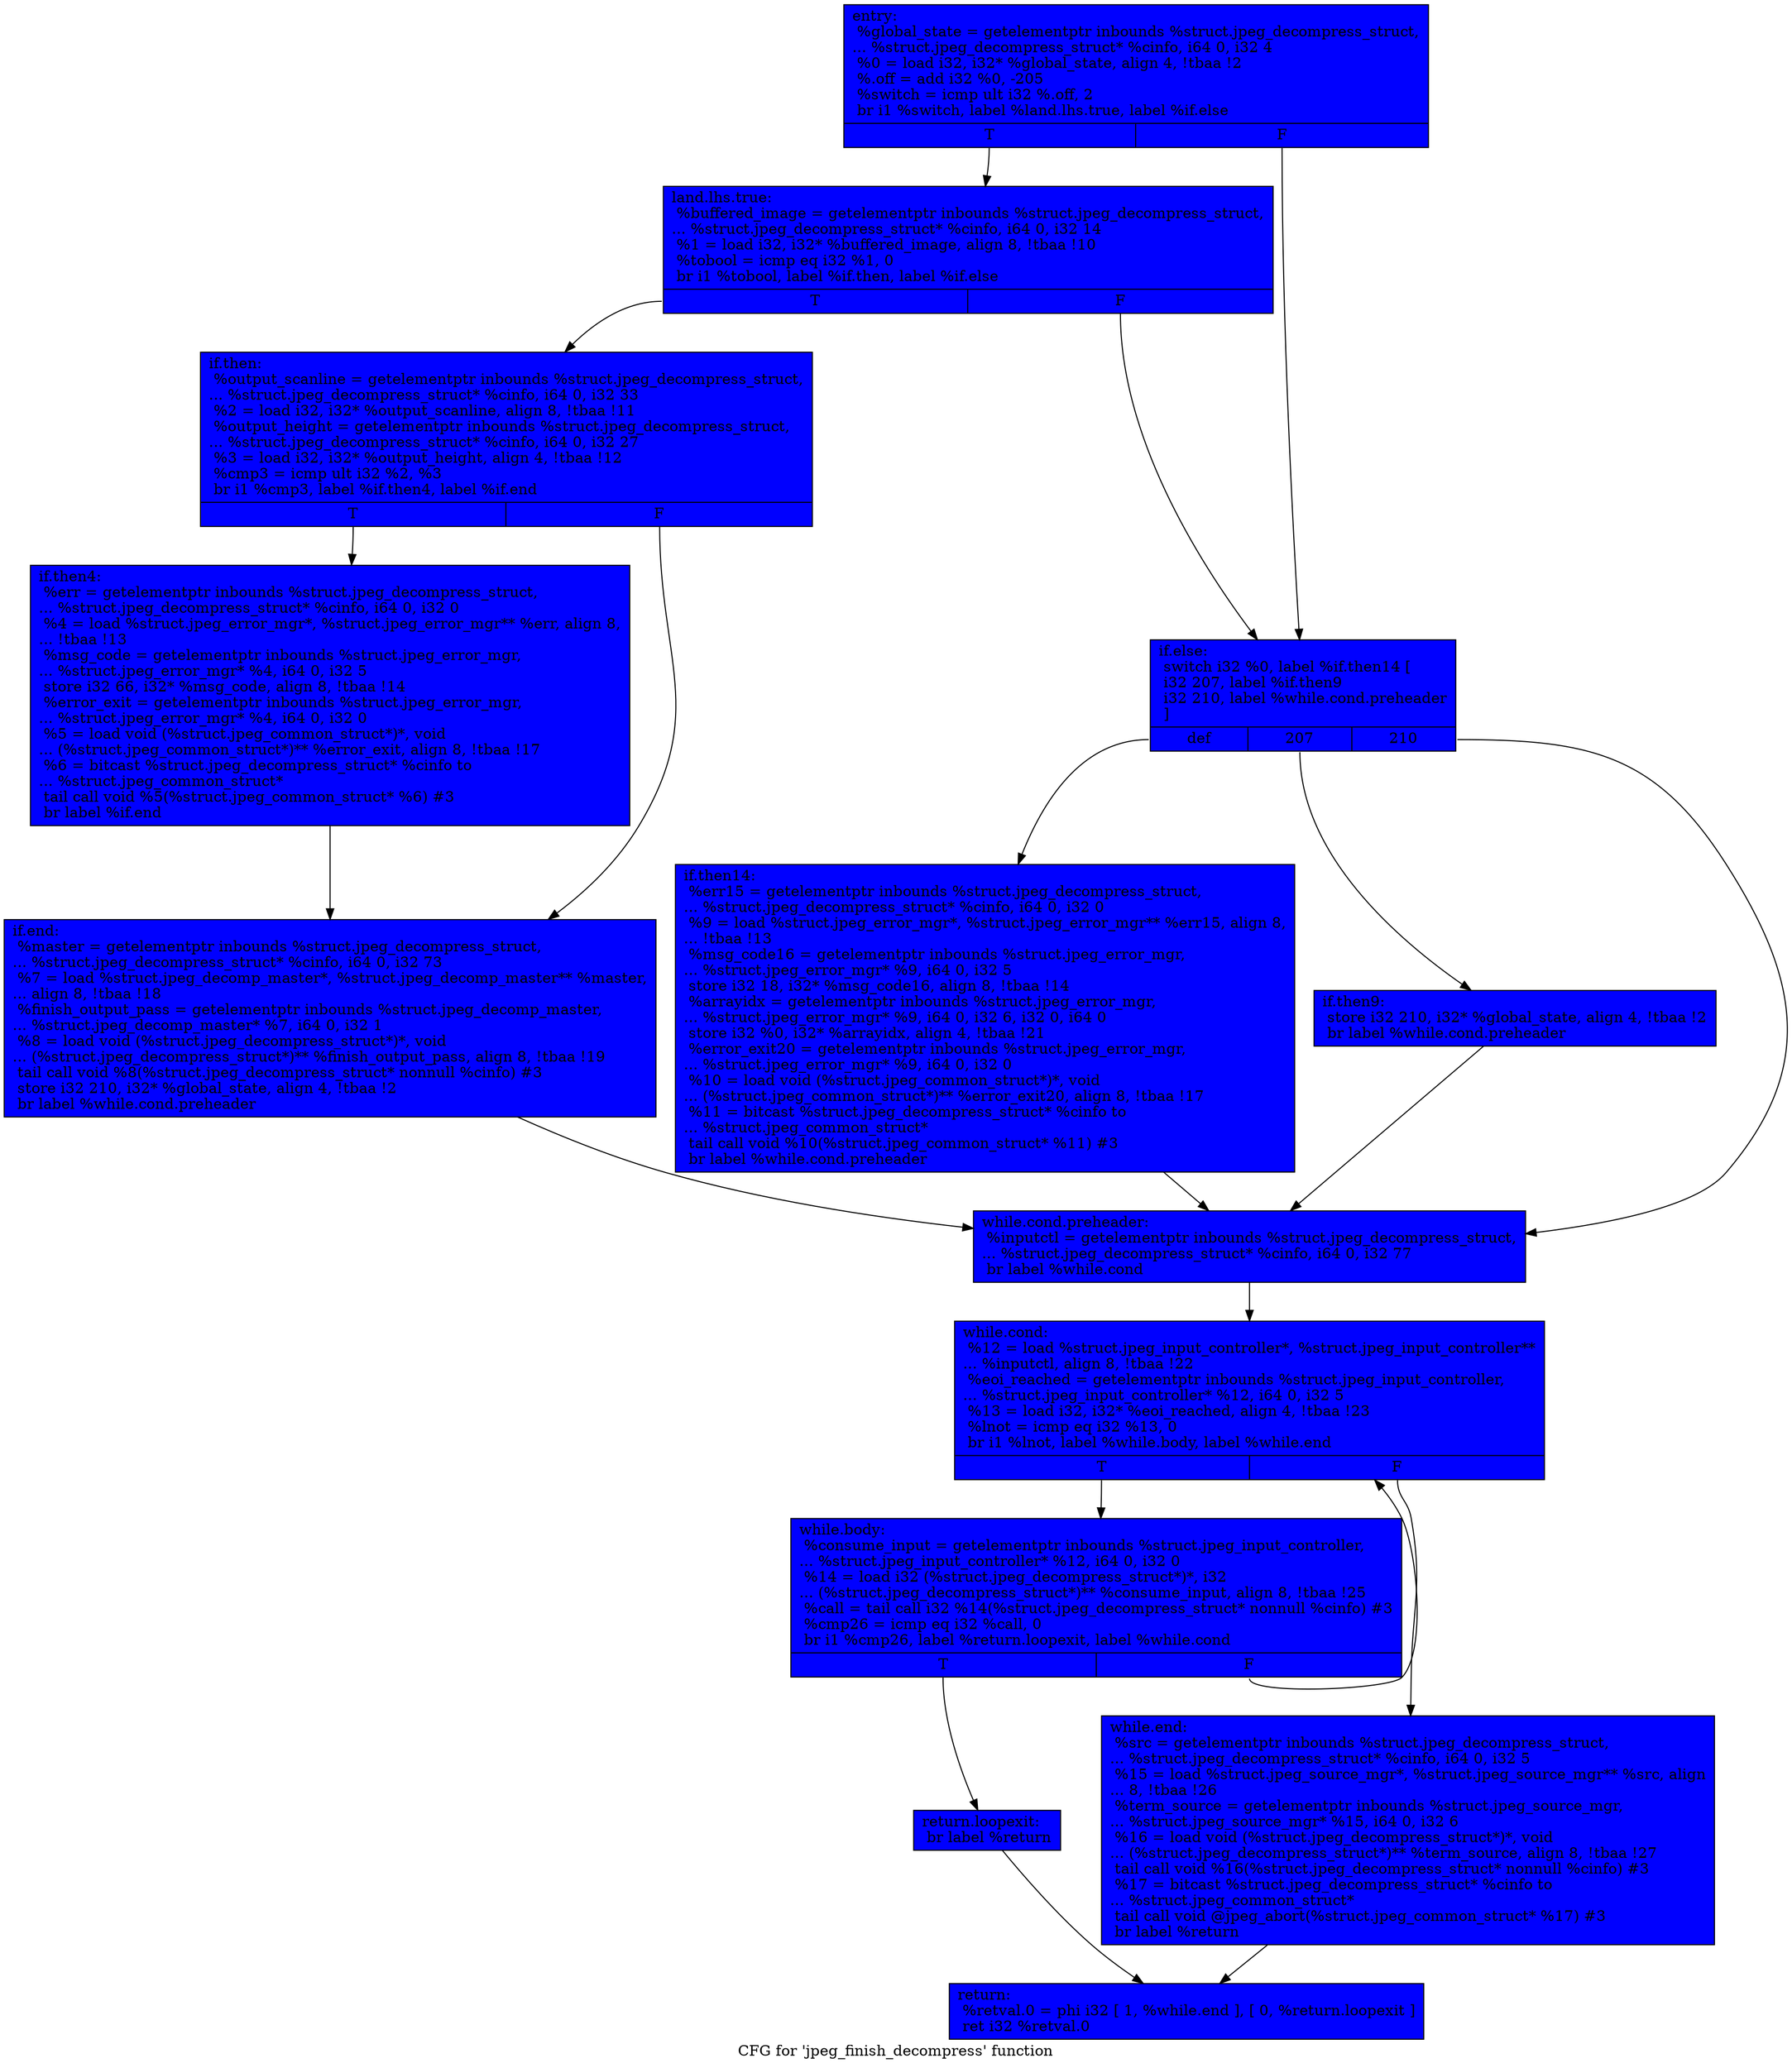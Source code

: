 digraph "CFG for 'jpeg_finish_decompress' function" {
	label="CFG for 'jpeg_finish_decompress' function";

	Node0x5157270 [shape=record, style = filled, fillcolor = blue, label="{entry:\l  %global_state = getelementptr inbounds %struct.jpeg_decompress_struct,\l... %struct.jpeg_decompress_struct* %cinfo, i64 0, i32 4\l  %0 = load i32, i32* %global_state, align 4, !tbaa !2\l  %.off = add i32 %0, -205\l  %switch = icmp ult i32 %.off, 2\l  br i1 %switch, label %land.lhs.true, label %if.else\l|{<s0>T|<s1>F}}"];
	Node0x5157270:s0 -> Node0x5157540;
	Node0x5157270:s1 -> Node0x5157620;
	Node0x5157540 [shape=record, style = filled, fillcolor = blue, label="{land.lhs.true:                                    \l  %buffered_image = getelementptr inbounds %struct.jpeg_decompress_struct,\l... %struct.jpeg_decompress_struct* %cinfo, i64 0, i32 14\l  %1 = load i32, i32* %buffered_image, align 8, !tbaa !10\l  %tobool = icmp eq i32 %1, 0\l  br i1 %tobool, label %if.then, label %if.else\l|{<s0>T|<s1>F}}"];
	Node0x5157540:s0 -> Node0x51695a0;
	Node0x5157540:s1 -> Node0x5157620;
	Node0x51695a0 [shape=record, style = filled, fillcolor = blue, label="{if.then:                                          \l  %output_scanline = getelementptr inbounds %struct.jpeg_decompress_struct,\l... %struct.jpeg_decompress_struct* %cinfo, i64 0, i32 33\l  %2 = load i32, i32* %output_scanline, align 8, !tbaa !11\l  %output_height = getelementptr inbounds %struct.jpeg_decompress_struct,\l... %struct.jpeg_decompress_struct* %cinfo, i64 0, i32 27\l  %3 = load i32, i32* %output_height, align 4, !tbaa !12\l  %cmp3 = icmp ult i32 %2, %3\l  br i1 %cmp3, label %if.then4, label %if.end\l|{<s0>T|<s1>F}}"];
	Node0x51695a0:s0 -> Node0x5157170;
	Node0x51695a0:s1 -> Node0x5169e30;
	Node0x5157170 [shape=record, style = filled, fillcolor = blue, label="{if.then4:                                         \l  %err = getelementptr inbounds %struct.jpeg_decompress_struct,\l... %struct.jpeg_decompress_struct* %cinfo, i64 0, i32 0\l  %4 = load %struct.jpeg_error_mgr*, %struct.jpeg_error_mgr** %err, align 8,\l... !tbaa !13\l  %msg_code = getelementptr inbounds %struct.jpeg_error_mgr,\l... %struct.jpeg_error_mgr* %4, i64 0, i32 5\l  store i32 66, i32* %msg_code, align 8, !tbaa !14\l  %error_exit = getelementptr inbounds %struct.jpeg_error_mgr,\l... %struct.jpeg_error_mgr* %4, i64 0, i32 0\l  %5 = load void (%struct.jpeg_common_struct*)*, void\l... (%struct.jpeg_common_struct*)** %error_exit, align 8, !tbaa !17\l  %6 = bitcast %struct.jpeg_decompress_struct* %cinfo to\l... %struct.jpeg_common_struct*\l  tail call void %5(%struct.jpeg_common_struct* %6) #3\l  br label %if.end\l}"];
	Node0x5157170 -> Node0x5169e30;
	Node0x5169e30 [shape=record, style = filled, fillcolor = blue, label="{if.end:                                           \l  %master = getelementptr inbounds %struct.jpeg_decompress_struct,\l... %struct.jpeg_decompress_struct* %cinfo, i64 0, i32 73\l  %7 = load %struct.jpeg_decomp_master*, %struct.jpeg_decomp_master** %master,\l... align 8, !tbaa !18\l  %finish_output_pass = getelementptr inbounds %struct.jpeg_decomp_master,\l... %struct.jpeg_decomp_master* %7, i64 0, i32 1\l  %8 = load void (%struct.jpeg_decompress_struct*)*, void\l... (%struct.jpeg_decompress_struct*)** %finish_output_pass, align 8, !tbaa !19\l  tail call void %8(%struct.jpeg_decompress_struct* nonnull %cinfo) #3\l  store i32 210, i32* %global_state, align 4, !tbaa !2\l  br label %while.cond.preheader\l}"];
	Node0x5169e30 -> Node0x516ab80;
	Node0x5157620 [shape=record, style = filled, fillcolor = blue, label="{if.else:                                          \l  switch i32 %0, label %if.then14 [\l    i32 207, label %if.then9\l    i32 210, label %while.cond.preheader\l  ]\l|{<s0>def|<s1>207|<s2>210}}"];
	Node0x5157620:s0 -> Node0x516acc0;
	Node0x5157620:s1 -> Node0x516ad70;
	Node0x5157620:s2 -> Node0x516ab80;
	Node0x516ad70 [shape=record, style = filled, fillcolor = blue, label="{if.then9:                                         \l  store i32 210, i32* %global_state, align 4, !tbaa !2\l  br label %while.cond.preheader\l}"];
	Node0x516ad70 -> Node0x516ab80;
	Node0x516acc0 [shape=record, style = filled, fillcolor = blue, label="{if.then14:                                        \l  %err15 = getelementptr inbounds %struct.jpeg_decompress_struct,\l... %struct.jpeg_decompress_struct* %cinfo, i64 0, i32 0\l  %9 = load %struct.jpeg_error_mgr*, %struct.jpeg_error_mgr** %err15, align 8,\l... !tbaa !13\l  %msg_code16 = getelementptr inbounds %struct.jpeg_error_mgr,\l... %struct.jpeg_error_mgr* %9, i64 0, i32 5\l  store i32 18, i32* %msg_code16, align 8, !tbaa !14\l  %arrayidx = getelementptr inbounds %struct.jpeg_error_mgr,\l... %struct.jpeg_error_mgr* %9, i64 0, i32 6, i32 0, i64 0\l  store i32 %0, i32* %arrayidx, align 4, !tbaa !21\l  %error_exit20 = getelementptr inbounds %struct.jpeg_error_mgr,\l... %struct.jpeg_error_mgr* %9, i64 0, i32 0\l  %10 = load void (%struct.jpeg_common_struct*)*, void\l... (%struct.jpeg_common_struct*)** %error_exit20, align 8, !tbaa !17\l  %11 = bitcast %struct.jpeg_decompress_struct* %cinfo to\l... %struct.jpeg_common_struct*\l  tail call void %10(%struct.jpeg_common_struct* %11) #3\l  br label %while.cond.preheader\l}"];
	Node0x516acc0 -> Node0x516ab80;
	Node0x516ab80 [shape=record, style = filled, fillcolor = blue, label="{while.cond.preheader:                             \l  %inputctl = getelementptr inbounds %struct.jpeg_decompress_struct,\l... %struct.jpeg_decompress_struct* %cinfo, i64 0, i32 77\l  br label %while.cond\l}"];
	Node0x516ab80 -> Node0x516b8c0;
	Node0x516b8c0 [shape=record, style = filled, fillcolor = blue, label="{while.cond:                                       \l  %12 = load %struct.jpeg_input_controller*, %struct.jpeg_input_controller**\l... %inputctl, align 8, !tbaa !22\l  %eoi_reached = getelementptr inbounds %struct.jpeg_input_controller,\l... %struct.jpeg_input_controller* %12, i64 0, i32 5\l  %13 = load i32, i32* %eoi_reached, align 4, !tbaa !23\l  %lnot = icmp eq i32 %13, 0\l  br i1 %lnot, label %while.body, label %while.end\l|{<s0>T|<s1>F}}"];
	Node0x516b8c0:s0 -> Node0x5157690;
	Node0x516b8c0:s1 -> Node0x516c1c0;
	Node0x5157690 [shape=record, style = filled, fillcolor = blue, label="{while.body:                                       \l  %consume_input = getelementptr inbounds %struct.jpeg_input_controller,\l... %struct.jpeg_input_controller* %12, i64 0, i32 0\l  %14 = load i32 (%struct.jpeg_decompress_struct*)*, i32\l... (%struct.jpeg_decompress_struct*)** %consume_input, align 8, !tbaa !25\l  %call = tail call i32 %14(%struct.jpeg_decompress_struct* nonnull %cinfo) #3\l  %cmp26 = icmp eq i32 %call, 0\l  br i1 %cmp26, label %return.loopexit, label %while.cond\l|{<s0>T|<s1>F}}"];
	Node0x5157690:s0 -> Node0x516c580;
	Node0x5157690:s1 -> Node0x516b8c0;
	Node0x516c1c0 [shape=record, style = filled, fillcolor = blue, label="{while.end:                                        \l  %src = getelementptr inbounds %struct.jpeg_decompress_struct,\l... %struct.jpeg_decompress_struct* %cinfo, i64 0, i32 5\l  %15 = load %struct.jpeg_source_mgr*, %struct.jpeg_source_mgr** %src, align\l... 8, !tbaa !26\l  %term_source = getelementptr inbounds %struct.jpeg_source_mgr,\l... %struct.jpeg_source_mgr* %15, i64 0, i32 6\l  %16 = load void (%struct.jpeg_decompress_struct*)*, void\l... (%struct.jpeg_decompress_struct*)** %term_source, align 8, !tbaa !27\l  tail call void %16(%struct.jpeg_decompress_struct* nonnull %cinfo) #3\l  %17 = bitcast %struct.jpeg_decompress_struct* %cinfo to\l... %struct.jpeg_common_struct*\l  tail call void @jpeg_abort(%struct.jpeg_common_struct* %17) #3\l  br label %return\l}"];
	Node0x516c1c0 -> Node0x516cd10;
	Node0x516c580 [shape=record, style = filled, fillcolor = blue, label="{return.loopexit:                                  \l  br label %return\l}"];
	Node0x516c580 -> Node0x516cd10;
	Node0x516cd10 [shape=record, style = filled, fillcolor = blue, label="{return:                                           \l  %retval.0 = phi i32 [ 1, %while.end ], [ 0, %return.loopexit ]\l  ret i32 %retval.0\l}"];
}
